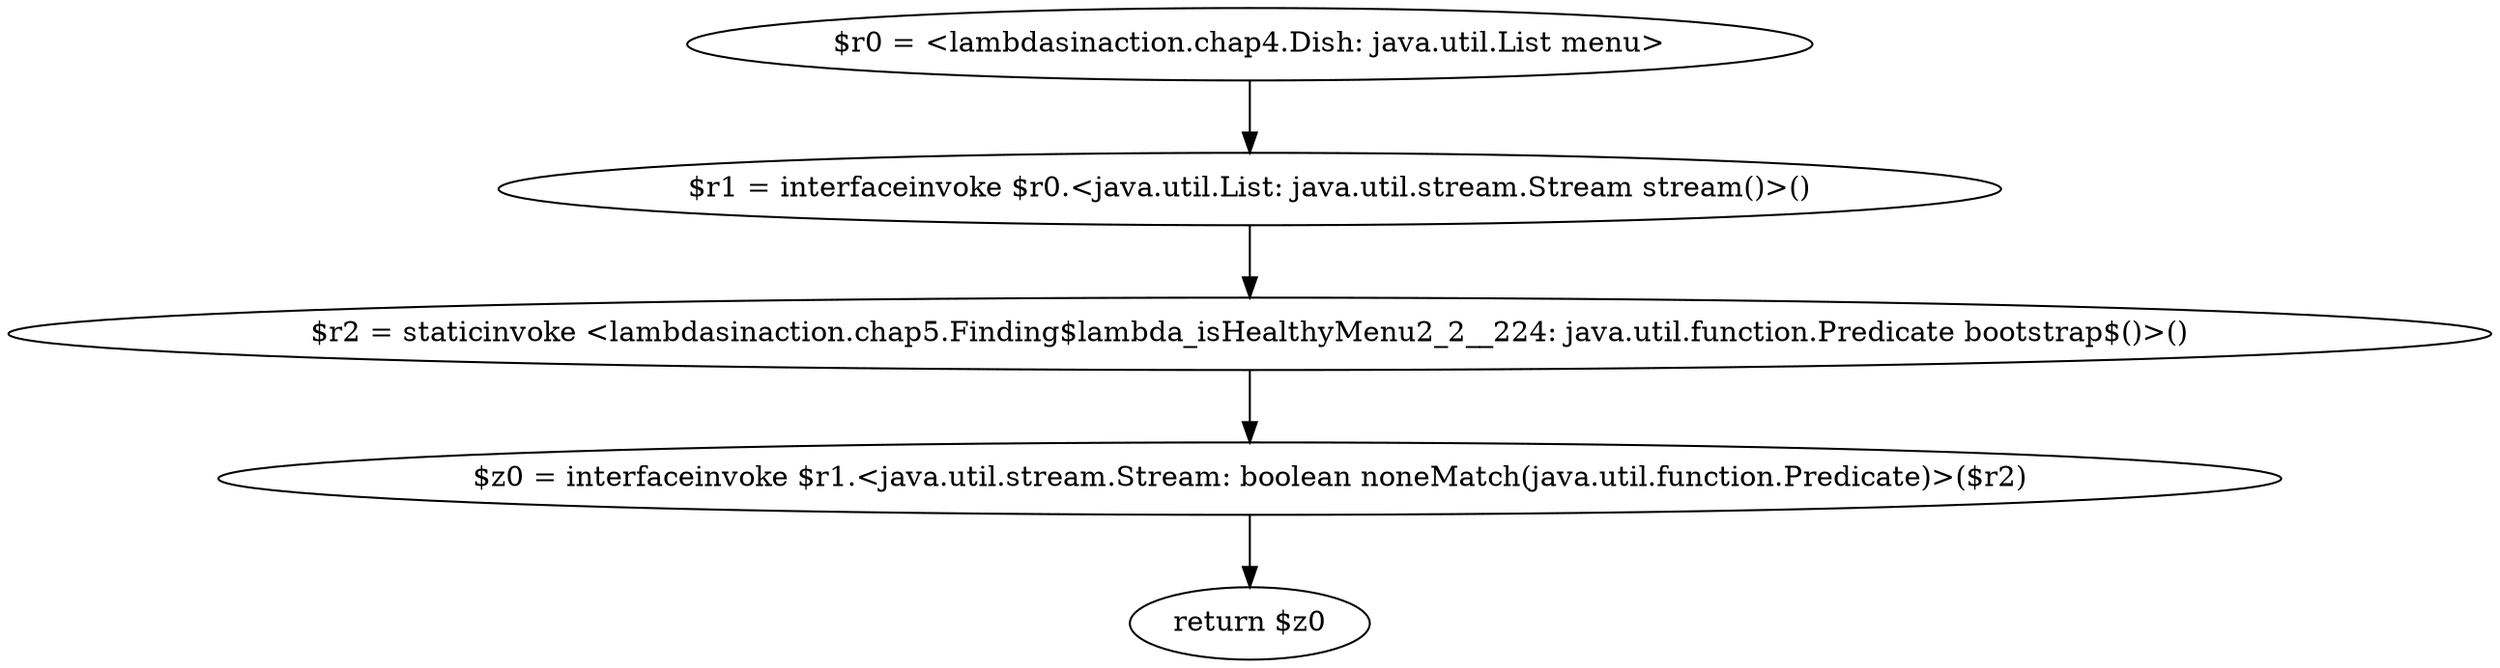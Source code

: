 digraph "unitGraph" {
    "$r0 = <lambdasinaction.chap4.Dish: java.util.List menu>"
    "$r1 = interfaceinvoke $r0.<java.util.List: java.util.stream.Stream stream()>()"
    "$r2 = staticinvoke <lambdasinaction.chap5.Finding$lambda_isHealthyMenu2_2__224: java.util.function.Predicate bootstrap$()>()"
    "$z0 = interfaceinvoke $r1.<java.util.stream.Stream: boolean noneMatch(java.util.function.Predicate)>($r2)"
    "return $z0"
    "$r0 = <lambdasinaction.chap4.Dish: java.util.List menu>"->"$r1 = interfaceinvoke $r0.<java.util.List: java.util.stream.Stream stream()>()";
    "$r1 = interfaceinvoke $r0.<java.util.List: java.util.stream.Stream stream()>()"->"$r2 = staticinvoke <lambdasinaction.chap5.Finding$lambda_isHealthyMenu2_2__224: java.util.function.Predicate bootstrap$()>()";
    "$r2 = staticinvoke <lambdasinaction.chap5.Finding$lambda_isHealthyMenu2_2__224: java.util.function.Predicate bootstrap$()>()"->"$z0 = interfaceinvoke $r1.<java.util.stream.Stream: boolean noneMatch(java.util.function.Predicate)>($r2)";
    "$z0 = interfaceinvoke $r1.<java.util.stream.Stream: boolean noneMatch(java.util.function.Predicate)>($r2)"->"return $z0";
}
